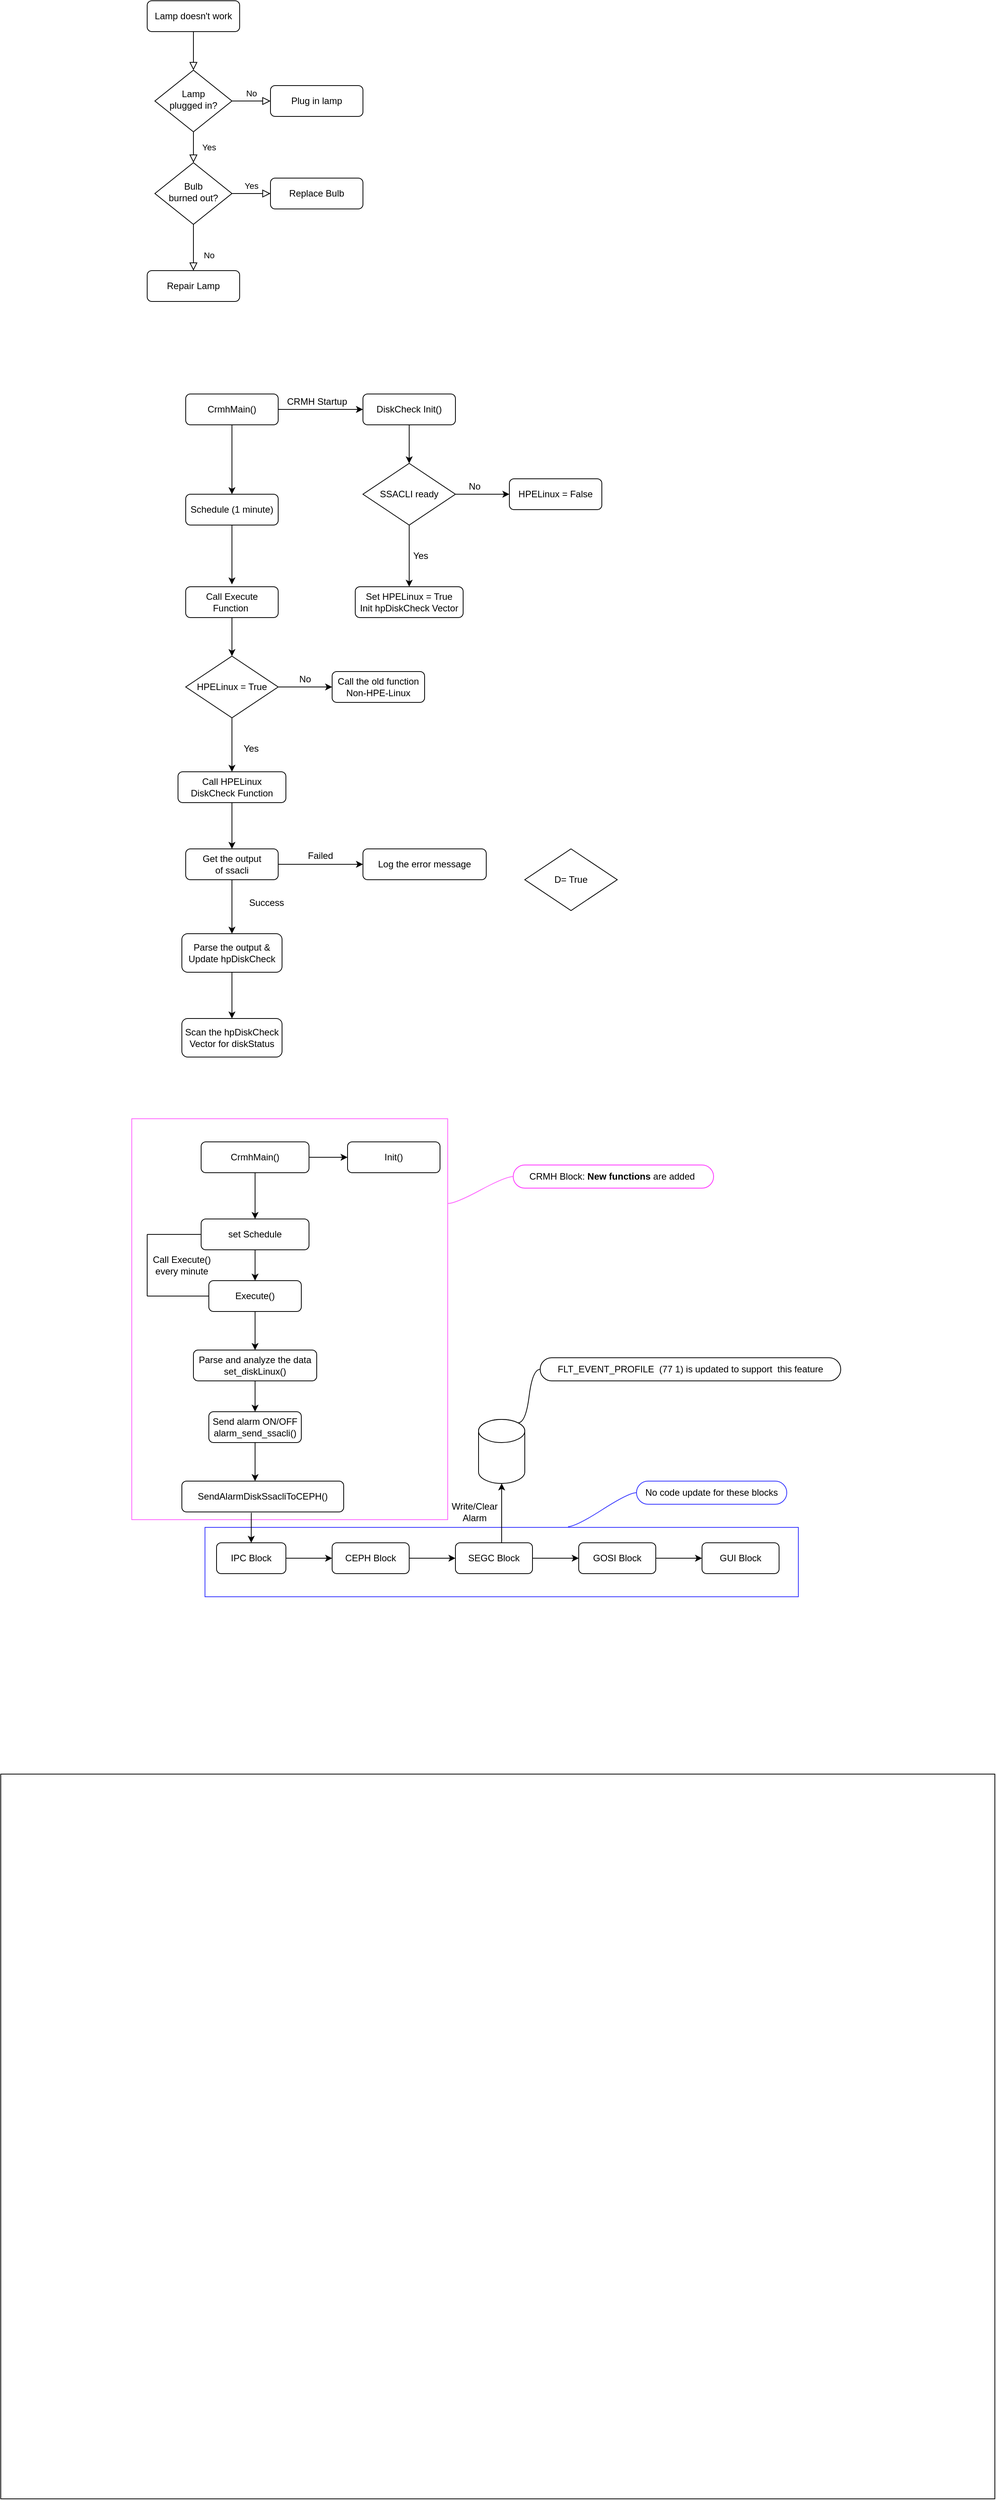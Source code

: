 <mxfile version="22.1.15" type="github">
  <diagram id="C5RBs43oDa-KdzZeNtuy" name="Page-1">
    <mxGraphModel dx="2261" dy="738" grid="1" gridSize="10" guides="1" tooltips="1" connect="1" arrows="1" fold="1" page="1" pageScale="1" pageWidth="827" pageHeight="1169" math="0" shadow="0">
      <root>
        <mxCell id="WIyWlLk6GJQsqaUBKTNV-0" />
        <mxCell id="WIyWlLk6GJQsqaUBKTNV-1" parent="WIyWlLk6GJQsqaUBKTNV-0" />
        <mxCell id="9t2ZvHyvT9uBHgeu1KgC-83" value="" style="rounded=0;whiteSpace=wrap;html=1;" vertex="1" parent="WIyWlLk6GJQsqaUBKTNV-1">
          <mxGeometry x="-30" y="2380" width="1290" height="940" as="geometry" />
        </mxCell>
        <mxCell id="WIyWlLk6GJQsqaUBKTNV-2" value="" style="rounded=0;html=1;jettySize=auto;orthogonalLoop=1;fontSize=11;endArrow=block;endFill=0;endSize=8;strokeWidth=1;shadow=0;labelBackgroundColor=none;edgeStyle=orthogonalEdgeStyle;" parent="WIyWlLk6GJQsqaUBKTNV-1" source="WIyWlLk6GJQsqaUBKTNV-3" target="WIyWlLk6GJQsqaUBKTNV-6" edge="1">
          <mxGeometry relative="1" as="geometry" />
        </mxCell>
        <mxCell id="WIyWlLk6GJQsqaUBKTNV-3" value="Lamp doesn&#39;t work" style="rounded=1;whiteSpace=wrap;html=1;fontSize=12;glass=0;strokeWidth=1;shadow=0;" parent="WIyWlLk6GJQsqaUBKTNV-1" vertex="1">
          <mxGeometry x="160" y="80" width="120" height="40" as="geometry" />
        </mxCell>
        <mxCell id="WIyWlLk6GJQsqaUBKTNV-4" value="Yes" style="rounded=0;html=1;jettySize=auto;orthogonalLoop=1;fontSize=11;endArrow=block;endFill=0;endSize=8;strokeWidth=1;shadow=0;labelBackgroundColor=none;edgeStyle=orthogonalEdgeStyle;" parent="WIyWlLk6GJQsqaUBKTNV-1" source="WIyWlLk6GJQsqaUBKTNV-6" target="WIyWlLk6GJQsqaUBKTNV-10" edge="1">
          <mxGeometry y="20" relative="1" as="geometry">
            <mxPoint as="offset" />
          </mxGeometry>
        </mxCell>
        <mxCell id="WIyWlLk6GJQsqaUBKTNV-5" value="No" style="edgeStyle=orthogonalEdgeStyle;rounded=0;html=1;jettySize=auto;orthogonalLoop=1;fontSize=11;endArrow=block;endFill=0;endSize=8;strokeWidth=1;shadow=0;labelBackgroundColor=none;" parent="WIyWlLk6GJQsqaUBKTNV-1" source="WIyWlLk6GJQsqaUBKTNV-6" target="WIyWlLk6GJQsqaUBKTNV-7" edge="1">
          <mxGeometry y="10" relative="1" as="geometry">
            <mxPoint as="offset" />
          </mxGeometry>
        </mxCell>
        <mxCell id="WIyWlLk6GJQsqaUBKTNV-6" value="Lamp&lt;br&gt;plugged in?" style="rhombus;whiteSpace=wrap;html=1;shadow=0;fontFamily=Helvetica;fontSize=12;align=center;strokeWidth=1;spacing=6;spacingTop=-4;" parent="WIyWlLk6GJQsqaUBKTNV-1" vertex="1">
          <mxGeometry x="170" y="170" width="100" height="80" as="geometry" />
        </mxCell>
        <mxCell id="WIyWlLk6GJQsqaUBKTNV-7" value="Plug in lamp" style="rounded=1;whiteSpace=wrap;html=1;fontSize=12;glass=0;strokeWidth=1;shadow=0;" parent="WIyWlLk6GJQsqaUBKTNV-1" vertex="1">
          <mxGeometry x="320" y="190" width="120" height="40" as="geometry" />
        </mxCell>
        <mxCell id="WIyWlLk6GJQsqaUBKTNV-8" value="No" style="rounded=0;html=1;jettySize=auto;orthogonalLoop=1;fontSize=11;endArrow=block;endFill=0;endSize=8;strokeWidth=1;shadow=0;labelBackgroundColor=none;edgeStyle=orthogonalEdgeStyle;" parent="WIyWlLk6GJQsqaUBKTNV-1" source="WIyWlLk6GJQsqaUBKTNV-10" target="WIyWlLk6GJQsqaUBKTNV-11" edge="1">
          <mxGeometry x="0.333" y="20" relative="1" as="geometry">
            <mxPoint as="offset" />
          </mxGeometry>
        </mxCell>
        <mxCell id="WIyWlLk6GJQsqaUBKTNV-9" value="Yes" style="edgeStyle=orthogonalEdgeStyle;rounded=0;html=1;jettySize=auto;orthogonalLoop=1;fontSize=11;endArrow=block;endFill=0;endSize=8;strokeWidth=1;shadow=0;labelBackgroundColor=none;" parent="WIyWlLk6GJQsqaUBKTNV-1" source="WIyWlLk6GJQsqaUBKTNV-10" target="WIyWlLk6GJQsqaUBKTNV-12" edge="1">
          <mxGeometry y="10" relative="1" as="geometry">
            <mxPoint as="offset" />
          </mxGeometry>
        </mxCell>
        <mxCell id="WIyWlLk6GJQsqaUBKTNV-10" value="Bulb&lt;br&gt;burned out?" style="rhombus;whiteSpace=wrap;html=1;shadow=0;fontFamily=Helvetica;fontSize=12;align=center;strokeWidth=1;spacing=6;spacingTop=-4;" parent="WIyWlLk6GJQsqaUBKTNV-1" vertex="1">
          <mxGeometry x="170" y="290" width="100" height="80" as="geometry" />
        </mxCell>
        <mxCell id="WIyWlLk6GJQsqaUBKTNV-11" value="Repair Lamp" style="rounded=1;whiteSpace=wrap;html=1;fontSize=12;glass=0;strokeWidth=1;shadow=0;" parent="WIyWlLk6GJQsqaUBKTNV-1" vertex="1">
          <mxGeometry x="160" y="430" width="120" height="40" as="geometry" />
        </mxCell>
        <mxCell id="WIyWlLk6GJQsqaUBKTNV-12" value="Replace Bulb" style="rounded=1;whiteSpace=wrap;html=1;fontSize=12;glass=0;strokeWidth=1;shadow=0;" parent="WIyWlLk6GJQsqaUBKTNV-1" vertex="1">
          <mxGeometry x="320" y="310" width="120" height="40" as="geometry" />
        </mxCell>
        <mxCell id="9t2ZvHyvT9uBHgeu1KgC-0" value="CrmhMain()" style="rounded=1;whiteSpace=wrap;html=1;fontSize=12;glass=0;strokeWidth=1;shadow=0;" vertex="1" parent="WIyWlLk6GJQsqaUBKTNV-1">
          <mxGeometry x="210" y="590" width="120" height="40" as="geometry" />
        </mxCell>
        <mxCell id="9t2ZvHyvT9uBHgeu1KgC-1" value="Schedule (1 minute)" style="rounded=1;whiteSpace=wrap;html=1;fontSize=12;glass=0;strokeWidth=1;shadow=0;" vertex="1" parent="WIyWlLk6GJQsqaUBKTNV-1">
          <mxGeometry x="210" y="720" width="120" height="40" as="geometry" />
        </mxCell>
        <mxCell id="9t2ZvHyvT9uBHgeu1KgC-5" value="" style="endArrow=classic;html=1;rounded=0;exitX=0.5;exitY=1;exitDx=0;exitDy=0;entryX=0.5;entryY=0;entryDx=0;entryDy=0;" edge="1" parent="WIyWlLk6GJQsqaUBKTNV-1" source="9t2ZvHyvT9uBHgeu1KgC-0" target="9t2ZvHyvT9uBHgeu1KgC-1">
          <mxGeometry width="50" height="50" relative="1" as="geometry">
            <mxPoint x="390" y="510" as="sourcePoint" />
            <mxPoint x="440" y="460" as="targetPoint" />
          </mxGeometry>
        </mxCell>
        <mxCell id="9t2ZvHyvT9uBHgeu1KgC-6" value="Call Execute Function&amp;nbsp;" style="rounded=1;whiteSpace=wrap;html=1;fontSize=12;glass=0;strokeWidth=1;shadow=0;" vertex="1" parent="WIyWlLk6GJQsqaUBKTNV-1">
          <mxGeometry x="210" y="840" width="120" height="40" as="geometry" />
        </mxCell>
        <mxCell id="9t2ZvHyvT9uBHgeu1KgC-7" value="DiskCheck Init()" style="rounded=1;whiteSpace=wrap;html=1;fontSize=12;glass=0;strokeWidth=1;shadow=0;" vertex="1" parent="WIyWlLk6GJQsqaUBKTNV-1">
          <mxGeometry x="440" y="590" width="120" height="40" as="geometry" />
        </mxCell>
        <mxCell id="9t2ZvHyvT9uBHgeu1KgC-8" value="" style="endArrow=classic;html=1;rounded=0;exitX=1;exitY=0.5;exitDx=0;exitDy=0;entryX=0;entryY=0.5;entryDx=0;entryDy=0;" edge="1" parent="WIyWlLk6GJQsqaUBKTNV-1" source="9t2ZvHyvT9uBHgeu1KgC-0" target="9t2ZvHyvT9uBHgeu1KgC-7">
          <mxGeometry width="50" height="50" relative="1" as="geometry">
            <mxPoint x="390" y="910" as="sourcePoint" />
            <mxPoint x="440" y="860" as="targetPoint" />
          </mxGeometry>
        </mxCell>
        <mxCell id="9t2ZvHyvT9uBHgeu1KgC-9" value="SSACLI ready" style="rhombus;whiteSpace=wrap;html=1;" vertex="1" parent="WIyWlLk6GJQsqaUBKTNV-1">
          <mxGeometry x="440" y="680" width="120" height="80" as="geometry" />
        </mxCell>
        <mxCell id="9t2ZvHyvT9uBHgeu1KgC-10" value="" style="endArrow=classic;html=1;rounded=0;exitX=0.5;exitY=1;exitDx=0;exitDy=0;" edge="1" parent="WIyWlLk6GJQsqaUBKTNV-1" source="9t2ZvHyvT9uBHgeu1KgC-7" target="9t2ZvHyvT9uBHgeu1KgC-9">
          <mxGeometry width="50" height="50" relative="1" as="geometry">
            <mxPoint x="270" y="880" as="sourcePoint" />
            <mxPoint x="320" y="830" as="targetPoint" />
          </mxGeometry>
        </mxCell>
        <mxCell id="9t2ZvHyvT9uBHgeu1KgC-11" value="Set HPELinux = True&lt;br&gt;Init hpDiskCheck Vector" style="rounded=1;whiteSpace=wrap;html=1;fontSize=12;glass=0;strokeWidth=1;shadow=0;" vertex="1" parent="WIyWlLk6GJQsqaUBKTNV-1">
          <mxGeometry x="430" y="840" width="140" height="40" as="geometry" />
        </mxCell>
        <mxCell id="9t2ZvHyvT9uBHgeu1KgC-12" value="" style="endArrow=classic;html=1;rounded=0;exitX=0.5;exitY=1;exitDx=0;exitDy=0;entryX=0.5;entryY=0;entryDx=0;entryDy=0;" edge="1" parent="WIyWlLk6GJQsqaUBKTNV-1" source="9t2ZvHyvT9uBHgeu1KgC-9" target="9t2ZvHyvT9uBHgeu1KgC-11">
          <mxGeometry width="50" height="50" relative="1" as="geometry">
            <mxPoint x="510" y="640" as="sourcePoint" />
            <mxPoint x="510" y="690" as="targetPoint" />
          </mxGeometry>
        </mxCell>
        <mxCell id="9t2ZvHyvT9uBHgeu1KgC-13" value="HPELinux = False" style="rounded=1;whiteSpace=wrap;html=1;fontSize=12;glass=0;strokeWidth=1;shadow=0;" vertex="1" parent="WIyWlLk6GJQsqaUBKTNV-1">
          <mxGeometry x="630" y="700" width="120" height="40" as="geometry" />
        </mxCell>
        <mxCell id="9t2ZvHyvT9uBHgeu1KgC-14" value="" style="endArrow=classic;html=1;rounded=0;exitX=1;exitY=0.5;exitDx=0;exitDy=0;entryX=0;entryY=0.5;entryDx=0;entryDy=0;" edge="1" parent="WIyWlLk6GJQsqaUBKTNV-1" source="9t2ZvHyvT9uBHgeu1KgC-9" target="9t2ZvHyvT9uBHgeu1KgC-13">
          <mxGeometry width="50" height="50" relative="1" as="geometry">
            <mxPoint x="270" y="880" as="sourcePoint" />
            <mxPoint x="320" y="830" as="targetPoint" />
          </mxGeometry>
        </mxCell>
        <mxCell id="9t2ZvHyvT9uBHgeu1KgC-15" value="Yes" style="rounded=0;whiteSpace=wrap;html=1;fillColor=none;strokeColor=none;" vertex="1" parent="WIyWlLk6GJQsqaUBKTNV-1">
          <mxGeometry x="480" y="780" width="70" height="40" as="geometry" />
        </mxCell>
        <mxCell id="9t2ZvHyvT9uBHgeu1KgC-16" value="No" style="rounded=0;whiteSpace=wrap;html=1;fillColor=none;strokeColor=none;" vertex="1" parent="WIyWlLk6GJQsqaUBKTNV-1">
          <mxGeometry x="550" y="690" width="70" height="40" as="geometry" />
        </mxCell>
        <mxCell id="9t2ZvHyvT9uBHgeu1KgC-17" value="" style="endArrow=classic;html=1;rounded=0;exitX=0.5;exitY=1;exitDx=0;exitDy=0;" edge="1" parent="WIyWlLk6GJQsqaUBKTNV-1" source="9t2ZvHyvT9uBHgeu1KgC-1">
          <mxGeometry width="50" height="50" relative="1" as="geometry">
            <mxPoint x="279" y="770" as="sourcePoint" />
            <mxPoint x="270" y="837" as="targetPoint" />
          </mxGeometry>
        </mxCell>
        <mxCell id="9t2ZvHyvT9uBHgeu1KgC-19" value="Call the old function Non-HPE-Linux" style="rounded=1;whiteSpace=wrap;html=1;fontSize=12;glass=0;strokeWidth=1;shadow=0;" vertex="1" parent="WIyWlLk6GJQsqaUBKTNV-1">
          <mxGeometry x="400" y="950" width="120" height="40" as="geometry" />
        </mxCell>
        <mxCell id="9t2ZvHyvT9uBHgeu1KgC-20" value="HPELinux = True" style="rhombus;whiteSpace=wrap;html=1;" vertex="1" parent="WIyWlLk6GJQsqaUBKTNV-1">
          <mxGeometry x="210" y="930" width="120" height="80" as="geometry" />
        </mxCell>
        <mxCell id="9t2ZvHyvT9uBHgeu1KgC-21" value="" style="endArrow=classic;html=1;rounded=0;exitX=0.5;exitY=1;exitDx=0;exitDy=0;entryX=0.5;entryY=0;entryDx=0;entryDy=0;" edge="1" parent="WIyWlLk6GJQsqaUBKTNV-1" source="9t2ZvHyvT9uBHgeu1KgC-6" target="9t2ZvHyvT9uBHgeu1KgC-20">
          <mxGeometry width="50" height="50" relative="1" as="geometry">
            <mxPoint x="280" y="770" as="sourcePoint" />
            <mxPoint x="280" y="847" as="targetPoint" />
          </mxGeometry>
        </mxCell>
        <mxCell id="9t2ZvHyvT9uBHgeu1KgC-22" value="" style="endArrow=classic;html=1;rounded=0;exitX=1;exitY=0.5;exitDx=0;exitDy=0;entryX=0;entryY=0.5;entryDx=0;entryDy=0;" edge="1" parent="WIyWlLk6GJQsqaUBKTNV-1" source="9t2ZvHyvT9uBHgeu1KgC-20" target="9t2ZvHyvT9uBHgeu1KgC-19">
          <mxGeometry width="50" height="50" relative="1" as="geometry">
            <mxPoint x="270" y="880" as="sourcePoint" />
            <mxPoint x="320" y="830" as="targetPoint" />
          </mxGeometry>
        </mxCell>
        <mxCell id="9t2ZvHyvT9uBHgeu1KgC-23" value="Call HPELinux DiskCheck Function" style="rounded=1;whiteSpace=wrap;html=1;fontSize=12;glass=0;strokeWidth=1;shadow=0;" vertex="1" parent="WIyWlLk6GJQsqaUBKTNV-1">
          <mxGeometry x="200" y="1080" width="140" height="40" as="geometry" />
        </mxCell>
        <mxCell id="9t2ZvHyvT9uBHgeu1KgC-24" value="" style="endArrow=classic;html=1;rounded=0;exitX=0.5;exitY=1;exitDx=0;exitDy=0;entryX=0.5;entryY=0;entryDx=0;entryDy=0;" edge="1" parent="WIyWlLk6GJQsqaUBKTNV-1" source="9t2ZvHyvT9uBHgeu1KgC-20" target="9t2ZvHyvT9uBHgeu1KgC-23">
          <mxGeometry width="50" height="50" relative="1" as="geometry">
            <mxPoint x="390" y="980" as="sourcePoint" />
            <mxPoint x="440" y="930" as="targetPoint" />
          </mxGeometry>
        </mxCell>
        <mxCell id="9t2ZvHyvT9uBHgeu1KgC-25" value="No" style="rounded=0;whiteSpace=wrap;html=1;fillColor=none;strokeColor=none;" vertex="1" parent="WIyWlLk6GJQsqaUBKTNV-1">
          <mxGeometry x="330" y="940" width="70" height="40" as="geometry" />
        </mxCell>
        <mxCell id="9t2ZvHyvT9uBHgeu1KgC-26" value="Yes" style="rounded=0;whiteSpace=wrap;html=1;fillColor=none;strokeColor=none;" vertex="1" parent="WIyWlLk6GJQsqaUBKTNV-1">
          <mxGeometry x="270" y="1030" width="50" height="40" as="geometry" />
        </mxCell>
        <mxCell id="9t2ZvHyvT9uBHgeu1KgC-27" value="CRMH Startup" style="rounded=0;whiteSpace=wrap;html=1;fillColor=none;strokeColor=none;" vertex="1" parent="WIyWlLk6GJQsqaUBKTNV-1">
          <mxGeometry x="337.5" y="580" width="85" height="40" as="geometry" />
        </mxCell>
        <mxCell id="9t2ZvHyvT9uBHgeu1KgC-28" value="Get the output of&amp;nbsp;ssacli" style="rounded=1;whiteSpace=wrap;html=1;fontSize=12;glass=0;strokeWidth=1;shadow=0;" vertex="1" parent="WIyWlLk6GJQsqaUBKTNV-1">
          <mxGeometry x="210" y="1180" width="120" height="40" as="geometry" />
        </mxCell>
        <mxCell id="9t2ZvHyvT9uBHgeu1KgC-29" value="Log the error message" style="rounded=1;whiteSpace=wrap;html=1;fontSize=12;glass=0;strokeWidth=1;shadow=0;" vertex="1" parent="WIyWlLk6GJQsqaUBKTNV-1">
          <mxGeometry x="440" y="1180" width="160" height="40" as="geometry" />
        </mxCell>
        <mxCell id="9t2ZvHyvT9uBHgeu1KgC-30" value="" style="endArrow=classic;html=1;rounded=0;exitX=1;exitY=0.5;exitDx=0;exitDy=0;entryX=0;entryY=0.5;entryDx=0;entryDy=0;" edge="1" parent="WIyWlLk6GJQsqaUBKTNV-1" source="9t2ZvHyvT9uBHgeu1KgC-28" target="9t2ZvHyvT9uBHgeu1KgC-29">
          <mxGeometry width="50" height="50" relative="1" as="geometry">
            <mxPoint x="390" y="1280" as="sourcePoint" />
            <mxPoint x="440" y="1230" as="targetPoint" />
          </mxGeometry>
        </mxCell>
        <mxCell id="9t2ZvHyvT9uBHgeu1KgC-31" value="&lt;br&gt;Parse the output &amp;amp; Update hpDiskCheck&lt;br&gt;&amp;nbsp;" style="rounded=1;whiteSpace=wrap;html=1;fontSize=12;glass=0;strokeWidth=1;shadow=0;" vertex="1" parent="WIyWlLk6GJQsqaUBKTNV-1">
          <mxGeometry x="205" y="1290" width="130" height="50" as="geometry" />
        </mxCell>
        <mxCell id="9t2ZvHyvT9uBHgeu1KgC-32" value="Failed" style="rounded=0;whiteSpace=wrap;html=1;fillColor=none;strokeColor=none;" vertex="1" parent="WIyWlLk6GJQsqaUBKTNV-1">
          <mxGeometry x="350" y="1169" width="70" height="40" as="geometry" />
        </mxCell>
        <mxCell id="9t2ZvHyvT9uBHgeu1KgC-33" value="Success" style="rounded=0;whiteSpace=wrap;html=1;fillColor=none;strokeColor=none;" vertex="1" parent="WIyWlLk6GJQsqaUBKTNV-1">
          <mxGeometry x="280" y="1230" width="70" height="40" as="geometry" />
        </mxCell>
        <mxCell id="9t2ZvHyvT9uBHgeu1KgC-34" value="" style="endArrow=classic;html=1;rounded=0;exitX=0.5;exitY=1;exitDx=0;exitDy=0;" edge="1" parent="WIyWlLk6GJQsqaUBKTNV-1" source="9t2ZvHyvT9uBHgeu1KgC-28" target="9t2ZvHyvT9uBHgeu1KgC-31">
          <mxGeometry width="50" height="50" relative="1" as="geometry">
            <mxPoint x="390" y="1180" as="sourcePoint" />
            <mxPoint x="440" y="1130" as="targetPoint" />
          </mxGeometry>
        </mxCell>
        <mxCell id="9t2ZvHyvT9uBHgeu1KgC-35" value="" style="endArrow=classic;html=1;rounded=0;exitX=0.5;exitY=1;exitDx=0;exitDy=0;entryX=0.5;entryY=0;entryDx=0;entryDy=0;" edge="1" parent="WIyWlLk6GJQsqaUBKTNV-1" source="9t2ZvHyvT9uBHgeu1KgC-23" target="9t2ZvHyvT9uBHgeu1KgC-28">
          <mxGeometry width="50" height="50" relative="1" as="geometry">
            <mxPoint x="390" y="1180" as="sourcePoint" />
            <mxPoint x="440" y="1130" as="targetPoint" />
          </mxGeometry>
        </mxCell>
        <mxCell id="9t2ZvHyvT9uBHgeu1KgC-36" value="D= True" style="rhombus;whiteSpace=wrap;html=1;" vertex="1" parent="WIyWlLk6GJQsqaUBKTNV-1">
          <mxGeometry x="650" y="1180" width="120" height="80" as="geometry" />
        </mxCell>
        <mxCell id="9t2ZvHyvT9uBHgeu1KgC-37" value="Scan the hpDiskCheck Vector for diskStatus" style="rounded=1;whiteSpace=wrap;html=1;fontSize=12;glass=0;strokeWidth=1;shadow=0;" vertex="1" parent="WIyWlLk6GJQsqaUBKTNV-1">
          <mxGeometry x="205" y="1400" width="130" height="50" as="geometry" />
        </mxCell>
        <mxCell id="9t2ZvHyvT9uBHgeu1KgC-38" value="" style="endArrow=classic;html=1;rounded=0;exitX=0.5;exitY=1;exitDx=0;exitDy=0;entryX=0.5;entryY=0;entryDx=0;entryDy=0;" edge="1" parent="WIyWlLk6GJQsqaUBKTNV-1" source="9t2ZvHyvT9uBHgeu1KgC-31" target="9t2ZvHyvT9uBHgeu1KgC-37">
          <mxGeometry width="50" height="50" relative="1" as="geometry">
            <mxPoint x="390" y="1220" as="sourcePoint" />
            <mxPoint x="440" y="1170" as="targetPoint" />
          </mxGeometry>
        </mxCell>
        <mxCell id="9t2ZvHyvT9uBHgeu1KgC-40" value="set Schedule" style="rounded=1;whiteSpace=wrap;html=1;fontSize=12;glass=0;strokeWidth=1;shadow=0;" vertex="1" parent="WIyWlLk6GJQsqaUBKTNV-1">
          <mxGeometry x="230" y="1660" width="140" height="40" as="geometry" />
        </mxCell>
        <mxCell id="9t2ZvHyvT9uBHgeu1KgC-41" value="Execute()" style="rounded=1;whiteSpace=wrap;html=1;fontSize=12;glass=0;strokeWidth=1;shadow=0;" vertex="1" parent="WIyWlLk6GJQsqaUBKTNV-1">
          <mxGeometry x="240" y="1740" width="120" height="40" as="geometry" />
        </mxCell>
        <mxCell id="9t2ZvHyvT9uBHgeu1KgC-42" value="" style="endArrow=classic;html=1;rounded=0;exitX=0.5;exitY=1;exitDx=0;exitDy=0;" edge="1" parent="WIyWlLk6GJQsqaUBKTNV-1" source="9t2ZvHyvT9uBHgeu1KgC-40">
          <mxGeometry width="50" height="50" relative="1" as="geometry">
            <mxPoint x="420" y="1580" as="sourcePoint" />
            <mxPoint x="300" y="1740" as="targetPoint" />
          </mxGeometry>
        </mxCell>
        <mxCell id="9t2ZvHyvT9uBHgeu1KgC-43" value="Parse and analyze the data&lt;br&gt;set_diskLinux()" style="rounded=1;whiteSpace=wrap;html=1;fontSize=12;glass=0;strokeWidth=1;shadow=0;" vertex="1" parent="WIyWlLk6GJQsqaUBKTNV-1">
          <mxGeometry x="220" y="1830" width="160" height="40" as="geometry" />
        </mxCell>
        <mxCell id="9t2ZvHyvT9uBHgeu1KgC-44" value="Init()" style="rounded=1;whiteSpace=wrap;html=1;fontSize=12;glass=0;strokeWidth=1;shadow=0;" vertex="1" parent="WIyWlLk6GJQsqaUBKTNV-1">
          <mxGeometry x="420" y="1560" width="120" height="40" as="geometry" />
        </mxCell>
        <mxCell id="9t2ZvHyvT9uBHgeu1KgC-45" value="" style="endArrow=classic;html=1;rounded=0;exitX=1;exitY=0.5;exitDx=0;exitDy=0;" edge="1" parent="WIyWlLk6GJQsqaUBKTNV-1">
          <mxGeometry width="50" height="50" relative="1" as="geometry">
            <mxPoint x="370" y="1580" as="sourcePoint" />
            <mxPoint x="420" y="1580" as="targetPoint" />
          </mxGeometry>
        </mxCell>
        <mxCell id="9t2ZvHyvT9uBHgeu1KgC-46" value="" style="endArrow=classic;html=1;rounded=0;exitX=0.5;exitY=1;exitDx=0;exitDy=0;" edge="1" parent="WIyWlLk6GJQsqaUBKTNV-1" source="9t2ZvHyvT9uBHgeu1KgC-41">
          <mxGeometry width="50" height="50" relative="1" as="geometry">
            <mxPoint x="309" y="1840" as="sourcePoint" />
            <mxPoint x="300" y="1830" as="targetPoint" />
          </mxGeometry>
        </mxCell>
        <mxCell id="9t2ZvHyvT9uBHgeu1KgC-48" value="Send alarm ON/OFF&lt;br&gt;alarm_send_ssacli()" style="rounded=1;whiteSpace=wrap;html=1;fontSize=12;glass=0;strokeWidth=1;shadow=0;" vertex="1" parent="WIyWlLk6GJQsqaUBKTNV-1">
          <mxGeometry x="240" y="1910" width="120" height="40" as="geometry" />
        </mxCell>
        <mxCell id="9t2ZvHyvT9uBHgeu1KgC-49" value="" style="endArrow=classic;html=1;rounded=0;exitX=0.5;exitY=1;exitDx=0;exitDy=0;" edge="1" parent="WIyWlLk6GJQsqaUBKTNV-1" source="9t2ZvHyvT9uBHgeu1KgC-43">
          <mxGeometry width="50" height="50" relative="1" as="geometry">
            <mxPoint x="310" y="1840" as="sourcePoint" />
            <mxPoint x="300" y="1910" as="targetPoint" />
          </mxGeometry>
        </mxCell>
        <mxCell id="9t2ZvHyvT9uBHgeu1KgC-50" value="SendAlarmDiskSsacliToCEPH()" style="rounded=1;whiteSpace=wrap;html=1;fontSize=12;glass=0;strokeWidth=1;shadow=0;" vertex="1" parent="WIyWlLk6GJQsqaUBKTNV-1">
          <mxGeometry x="205" y="2000" width="210" height="40" as="geometry" />
        </mxCell>
        <mxCell id="9t2ZvHyvT9uBHgeu1KgC-51" value="" style="endArrow=classic;html=1;rounded=0;exitX=0.5;exitY=1;exitDx=0;exitDy=0;" edge="1" parent="WIyWlLk6GJQsqaUBKTNV-1" source="9t2ZvHyvT9uBHgeu1KgC-48">
          <mxGeometry width="50" height="50" relative="1" as="geometry">
            <mxPoint x="270" y="1920" as="sourcePoint" />
            <mxPoint x="300" y="2000" as="targetPoint" />
          </mxGeometry>
        </mxCell>
        <mxCell id="9t2ZvHyvT9uBHgeu1KgC-53" value="IPC Block" style="rounded=1;whiteSpace=wrap;html=1;fontSize=12;glass=0;strokeWidth=1;shadow=0;" vertex="1" parent="WIyWlLk6GJQsqaUBKTNV-1">
          <mxGeometry x="250" y="2080" width="90" height="40" as="geometry" />
        </mxCell>
        <mxCell id="9t2ZvHyvT9uBHgeu1KgC-54" value="CEPH Block" style="rounded=1;whiteSpace=wrap;html=1;fontSize=12;glass=0;strokeWidth=1;shadow=0;" vertex="1" parent="WIyWlLk6GJQsqaUBKTNV-1">
          <mxGeometry x="400" y="2080" width="100" height="40" as="geometry" />
        </mxCell>
        <mxCell id="9t2ZvHyvT9uBHgeu1KgC-55" value="SEGC Block" style="rounded=1;whiteSpace=wrap;html=1;fontSize=12;glass=0;strokeWidth=1;shadow=0;" vertex="1" parent="WIyWlLk6GJQsqaUBKTNV-1">
          <mxGeometry x="560" y="2080" width="100" height="40" as="geometry" />
        </mxCell>
        <mxCell id="9t2ZvHyvT9uBHgeu1KgC-56" value="GOSI Block" style="rounded=1;whiteSpace=wrap;html=1;fontSize=12;glass=0;strokeWidth=1;shadow=0;" vertex="1" parent="WIyWlLk6GJQsqaUBKTNV-1">
          <mxGeometry x="720" y="2080" width="100" height="40" as="geometry" />
        </mxCell>
        <mxCell id="9t2ZvHyvT9uBHgeu1KgC-57" value="GUI Block" style="rounded=1;whiteSpace=wrap;html=1;fontSize=12;glass=0;strokeWidth=1;shadow=0;" vertex="1" parent="WIyWlLk6GJQsqaUBKTNV-1">
          <mxGeometry x="880" y="2080" width="100" height="40" as="geometry" />
        </mxCell>
        <mxCell id="9t2ZvHyvT9uBHgeu1KgC-58" value="" style="endArrow=classic;html=1;rounded=0;exitX=1;exitY=0.5;exitDx=0;exitDy=0;entryX=0;entryY=0.5;entryDx=0;entryDy=0;entryPerimeter=0;" edge="1" parent="WIyWlLk6GJQsqaUBKTNV-1" source="9t2ZvHyvT9uBHgeu1KgC-53">
          <mxGeometry width="50" height="50" relative="1" as="geometry">
            <mxPoint x="500" y="1940" as="sourcePoint" />
            <mxPoint x="400" y="2100" as="targetPoint" />
          </mxGeometry>
        </mxCell>
        <mxCell id="9t2ZvHyvT9uBHgeu1KgC-60" value="" style="endArrow=classic;html=1;rounded=0;exitX=1;exitY=0.5;exitDx=0;exitDy=0;entryX=0;entryY=0.5;entryDx=0;entryDy=0;" edge="1" parent="WIyWlLk6GJQsqaUBKTNV-1" source="9t2ZvHyvT9uBHgeu1KgC-54" target="9t2ZvHyvT9uBHgeu1KgC-55">
          <mxGeometry width="50" height="50" relative="1" as="geometry">
            <mxPoint x="500" y="2020" as="sourcePoint" />
            <mxPoint x="550" y="1970" as="targetPoint" />
          </mxGeometry>
        </mxCell>
        <mxCell id="9t2ZvHyvT9uBHgeu1KgC-61" value="" style="endArrow=classic;html=1;rounded=0;exitX=1;exitY=0.5;exitDx=0;exitDy=0;entryX=0;entryY=0.5;entryDx=0;entryDy=0;" edge="1" parent="WIyWlLk6GJQsqaUBKTNV-1" source="9t2ZvHyvT9uBHgeu1KgC-55" target="9t2ZvHyvT9uBHgeu1KgC-56">
          <mxGeometry width="50" height="50" relative="1" as="geometry">
            <mxPoint x="500" y="2020" as="sourcePoint" />
            <mxPoint x="550" y="1970" as="targetPoint" />
          </mxGeometry>
        </mxCell>
        <mxCell id="9t2ZvHyvT9uBHgeu1KgC-62" value="" style="endArrow=classic;html=1;rounded=0;exitX=1;exitY=0.5;exitDx=0;exitDy=0;entryX=0;entryY=0.5;entryDx=0;entryDy=0;" edge="1" parent="WIyWlLk6GJQsqaUBKTNV-1" source="9t2ZvHyvT9uBHgeu1KgC-56" target="9t2ZvHyvT9uBHgeu1KgC-57">
          <mxGeometry width="50" height="50" relative="1" as="geometry">
            <mxPoint x="500" y="2020" as="sourcePoint" />
            <mxPoint x="550" y="1970" as="targetPoint" />
          </mxGeometry>
        </mxCell>
        <mxCell id="9t2ZvHyvT9uBHgeu1KgC-63" value="" style="rounded=0;whiteSpace=wrap;html=1;fillColor=none;strokeColor=#FF66FF;" vertex="1" parent="WIyWlLk6GJQsqaUBKTNV-1">
          <mxGeometry x="140" y="1530" width="410" height="520" as="geometry" />
        </mxCell>
        <mxCell id="9t2ZvHyvT9uBHgeu1KgC-65" value="" style="rounded=0;whiteSpace=wrap;html=1;fillColor=none;strokeColor=#3333FF;" vertex="1" parent="WIyWlLk6GJQsqaUBKTNV-1">
          <mxGeometry x="235" y="2060" width="770" height="90" as="geometry" />
        </mxCell>
        <mxCell id="9t2ZvHyvT9uBHgeu1KgC-66" value="CRMH Block: &lt;b&gt;New functions&lt;/b&gt; are added&amp;nbsp;" style="whiteSpace=wrap;html=1;rounded=1;arcSize=50;align=center;verticalAlign=middle;strokeWidth=1;autosize=1;spacing=4;treeFolding=1;treeMoving=1;newEdgeStyle={&quot;edgeStyle&quot;:&quot;entityRelationEdgeStyle&quot;,&quot;startArrow&quot;:&quot;none&quot;,&quot;endArrow&quot;:&quot;none&quot;,&quot;segment&quot;:10,&quot;curved&quot;:1,&quot;sourcePerimeterSpacing&quot;:0,&quot;targetPerimeterSpacing&quot;:0};strokeColor=#FF33FF;" vertex="1" parent="WIyWlLk6GJQsqaUBKTNV-1">
          <mxGeometry x="635" y="1590" width="260" height="30" as="geometry" />
        </mxCell>
        <mxCell id="9t2ZvHyvT9uBHgeu1KgC-67" value="" style="edgeStyle=entityRelationEdgeStyle;startArrow=none;endArrow=none;segment=10;curved=1;sourcePerimeterSpacing=0;targetPerimeterSpacing=0;rounded=0;strokeColor=#FF66FF;" edge="1" target="9t2ZvHyvT9uBHgeu1KgC-66" parent="WIyWlLk6GJQsqaUBKTNV-1">
          <mxGeometry relative="1" as="geometry">
            <mxPoint x="550" y="1640" as="sourcePoint" />
          </mxGeometry>
        </mxCell>
        <mxCell id="9t2ZvHyvT9uBHgeu1KgC-68" value="No code update for these blocks" style="whiteSpace=wrap;html=1;rounded=1;arcSize=50;align=center;verticalAlign=middle;strokeWidth=1;autosize=1;spacing=4;treeFolding=1;treeMoving=1;newEdgeStyle={&quot;edgeStyle&quot;:&quot;entityRelationEdgeStyle&quot;,&quot;startArrow&quot;:&quot;none&quot;,&quot;endArrow&quot;:&quot;none&quot;,&quot;segment&quot;:10,&quot;curved&quot;:1,&quot;sourcePerimeterSpacing&quot;:0,&quot;targetPerimeterSpacing&quot;:0};strokeColor=#3333FF;" vertex="1" parent="WIyWlLk6GJQsqaUBKTNV-1">
          <mxGeometry x="795" y="2000" width="195" height="30" as="geometry" />
        </mxCell>
        <mxCell id="9t2ZvHyvT9uBHgeu1KgC-69" value="" style="edgeStyle=entityRelationEdgeStyle;startArrow=none;endArrow=none;segment=10;curved=1;sourcePerimeterSpacing=0;targetPerimeterSpacing=0;rounded=0;entryX=0;entryY=0.5;entryDx=0;entryDy=0;exitX=0.612;exitY=-0.011;exitDx=0;exitDy=0;exitPerimeter=0;strokeColor=#3333FF;" edge="1" parent="WIyWlLk6GJQsqaUBKTNV-1" source="9t2ZvHyvT9uBHgeu1KgC-65" target="9t2ZvHyvT9uBHgeu1KgC-68">
          <mxGeometry relative="1" as="geometry">
            <mxPoint x="680" y="2135" as="sourcePoint" />
            <mxPoint x="700" y="2050" as="targetPoint" />
            <Array as="points">
              <mxPoint x="730" y="2175" />
              <mxPoint x="720" y="2030" />
              <mxPoint x="681" y="2090" />
            </Array>
          </mxGeometry>
        </mxCell>
        <mxCell id="9t2ZvHyvT9uBHgeu1KgC-70" value="" style="shape=cylinder3;whiteSpace=wrap;html=1;boundedLbl=1;backgroundOutline=1;size=15;" vertex="1" parent="WIyWlLk6GJQsqaUBKTNV-1">
          <mxGeometry x="590" y="1920" width="60" height="80" as="geometry" />
        </mxCell>
        <mxCell id="9t2ZvHyvT9uBHgeu1KgC-72" value="FLT_EVENT_PROFILE&amp;nbsp; (77 1) is updated to support&amp;nbsp; this feature" style="whiteSpace=wrap;html=1;rounded=1;arcSize=50;align=center;verticalAlign=middle;strokeWidth=1;autosize=1;spacing=4;treeFolding=1;treeMoving=1;newEdgeStyle={&quot;edgeStyle&quot;:&quot;entityRelationEdgeStyle&quot;,&quot;startArrow&quot;:&quot;none&quot;,&quot;endArrow&quot;:&quot;none&quot;,&quot;segment&quot;:10,&quot;curved&quot;:1,&quot;sourcePerimeterSpacing&quot;:0,&quot;targetPerimeterSpacing&quot;:0};" vertex="1" parent="WIyWlLk6GJQsqaUBKTNV-1">
          <mxGeometry x="670" y="1840" width="390" height="30" as="geometry" />
        </mxCell>
        <mxCell id="9t2ZvHyvT9uBHgeu1KgC-73" value="" style="edgeStyle=entityRelationEdgeStyle;startArrow=none;endArrow=none;segment=10;curved=1;sourcePerimeterSpacing=0;targetPerimeterSpacing=0;rounded=0;exitX=0.855;exitY=0;exitDx=0;exitDy=4.35;exitPerimeter=0;" edge="1" target="9t2ZvHyvT9uBHgeu1KgC-72" parent="WIyWlLk6GJQsqaUBKTNV-1" source="9t2ZvHyvT9uBHgeu1KgC-96">
          <mxGeometry relative="1" as="geometry">
            <mxPoint x="635" y="2331" as="sourcePoint" />
            <Array as="points">
              <mxPoint x="650" y="1970" />
            </Array>
          </mxGeometry>
        </mxCell>
        <mxCell id="9t2ZvHyvT9uBHgeu1KgC-74" value="CrmhMain()" style="rounded=1;whiteSpace=wrap;html=1;fontSize=12;glass=0;strokeWidth=1;shadow=0;" vertex="1" parent="WIyWlLk6GJQsqaUBKTNV-1">
          <mxGeometry x="230" y="1560" width="140" height="40" as="geometry" />
        </mxCell>
        <mxCell id="9t2ZvHyvT9uBHgeu1KgC-75" value="" style="endArrow=none;html=1;rounded=0;entryX=0;entryY=0.5;entryDx=0;entryDy=0;" edge="1" parent="WIyWlLk6GJQsqaUBKTNV-1" target="9t2ZvHyvT9uBHgeu1KgC-40">
          <mxGeometry width="50" height="50" relative="1" as="geometry">
            <mxPoint x="160" y="1680" as="sourcePoint" />
            <mxPoint x="780" y="1900" as="targetPoint" />
          </mxGeometry>
        </mxCell>
        <mxCell id="9t2ZvHyvT9uBHgeu1KgC-76" value="" style="endArrow=none;html=1;rounded=0;" edge="1" parent="WIyWlLk6GJQsqaUBKTNV-1">
          <mxGeometry width="50" height="50" relative="1" as="geometry">
            <mxPoint x="160" y="1760" as="sourcePoint" />
            <mxPoint x="160" y="1680" as="targetPoint" />
          </mxGeometry>
        </mxCell>
        <mxCell id="9t2ZvHyvT9uBHgeu1KgC-77" value="" style="endArrow=none;html=1;rounded=0;entryX=0;entryY=0.5;entryDx=0;entryDy=0;" edge="1" parent="WIyWlLk6GJQsqaUBKTNV-1" target="9t2ZvHyvT9uBHgeu1KgC-41">
          <mxGeometry width="50" height="50" relative="1" as="geometry">
            <mxPoint x="160" y="1760" as="sourcePoint" />
            <mxPoint x="780" y="1900" as="targetPoint" />
          </mxGeometry>
        </mxCell>
        <mxCell id="9t2ZvHyvT9uBHgeu1KgC-78" value="Call Execute() every minute" style="rounded=0;whiteSpace=wrap;html=1;fillColor=none;strokeColor=none;" vertex="1" parent="WIyWlLk6GJQsqaUBKTNV-1">
          <mxGeometry x="160" y="1700" width="90" height="40" as="geometry" />
        </mxCell>
        <mxCell id="9t2ZvHyvT9uBHgeu1KgC-82" value="" style="endArrow=classic;html=1;rounded=0;exitX=0.5;exitY=1;exitDx=0;exitDy=0;" edge="1" parent="WIyWlLk6GJQsqaUBKTNV-1" source="9t2ZvHyvT9uBHgeu1KgC-74" target="9t2ZvHyvT9uBHgeu1KgC-40">
          <mxGeometry width="50" height="50" relative="1" as="geometry">
            <mxPoint x="730" y="1850" as="sourcePoint" />
            <mxPoint x="780" y="1800" as="targetPoint" />
          </mxGeometry>
        </mxCell>
        <mxCell id="9t2ZvHyvT9uBHgeu1KgC-93" value="" style="endArrow=classic;html=1;rounded=0;exitX=0.429;exitY=1.025;exitDx=0;exitDy=0;exitPerimeter=0;entryX=0.5;entryY=0;entryDx=0;entryDy=0;" edge="1" parent="WIyWlLk6GJQsqaUBKTNV-1" source="9t2ZvHyvT9uBHgeu1KgC-50" target="9t2ZvHyvT9uBHgeu1KgC-53">
          <mxGeometry width="50" height="50" relative="1" as="geometry">
            <mxPoint x="620" y="2030" as="sourcePoint" />
            <mxPoint x="670" y="1980" as="targetPoint" />
          </mxGeometry>
        </mxCell>
        <mxCell id="9t2ZvHyvT9uBHgeu1KgC-95" value="" style="endArrow=classic;html=1;rounded=0;exitX=0.5;exitY=0;exitDx=0;exitDy=0;entryX=0.333;entryY=1.038;entryDx=0;entryDy=0;entryPerimeter=0;" edge="1" parent="WIyWlLk6GJQsqaUBKTNV-1">
          <mxGeometry width="50" height="50" relative="1" as="geometry">
            <mxPoint x="620.02" y="2080" as="sourcePoint" />
            <mxPoint x="620" y="2003.04" as="targetPoint" />
          </mxGeometry>
        </mxCell>
        <mxCell id="9t2ZvHyvT9uBHgeu1KgC-96" value="" style="shape=cylinder3;whiteSpace=wrap;html=1;boundedLbl=1;backgroundOutline=1;size=15;" vertex="1" parent="WIyWlLk6GJQsqaUBKTNV-1">
          <mxGeometry x="590" y="1920" width="60" height="83" as="geometry" />
        </mxCell>
        <mxCell id="9t2ZvHyvT9uBHgeu1KgC-97" value="Write/Clear Alarm" style="rounded=0;whiteSpace=wrap;html=1;fillColor=none;strokeColor=none;" vertex="1" parent="WIyWlLk6GJQsqaUBKTNV-1">
          <mxGeometry x="550" y="2020" width="70" height="40" as="geometry" />
        </mxCell>
      </root>
    </mxGraphModel>
  </diagram>
</mxfile>
